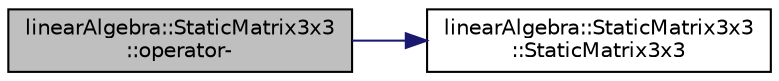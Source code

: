 digraph "linearAlgebra::StaticMatrix3x3::operator-"
{
 // LATEX_PDF_SIZE
  edge [fontname="Helvetica",fontsize="10",labelfontname="Helvetica",labelfontsize="10"];
  node [fontname="Helvetica",fontsize="10",shape=record];
  rankdir="LR";
  Node1 [label="linearAlgebra::StaticMatrix3x3\l::operator-",height=0.2,width=0.4,color="black", fillcolor="grey75", style="filled", fontcolor="black",tooltip="unary operator- for StaticMatrix3x3"];
  Node1 -> Node2 [color="midnightblue",fontsize="10",style="solid",fontname="Helvetica"];
  Node2 [label="linearAlgebra::StaticMatrix3x3\l::StaticMatrix3x3",height=0.2,width=0.4,color="black", fillcolor="white", style="filled",URL="$classlinearAlgebra_1_1StaticMatrix3x3.html#acd855043aca401173a78b9a29d508081",tooltip=" "];
}
